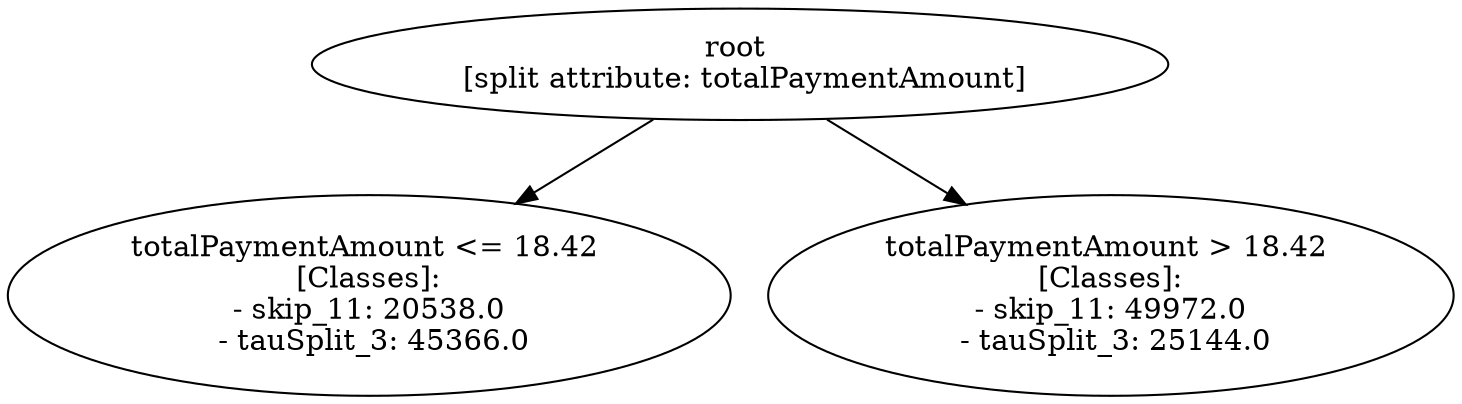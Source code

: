// Road_Traffic_Fine_Management_Process-p_15-6
digraph "Road_Traffic_Fine_Management_Process-p_15-6" {
	"fcef9760-9c27-4ef0-b5fc-87ab5847084e" [label="root 
 [split attribute: totalPaymentAmount]"]
	"006e026b-6593-4570-9241-054b53a8e74d" [label="totalPaymentAmount <= 18.42 
 [Classes]: 
 - skip_11: 20538.0 
 - tauSplit_3: 45366.0"]
	"fcef9760-9c27-4ef0-b5fc-87ab5847084e" -> "006e026b-6593-4570-9241-054b53a8e74d"
	"d752fcef-d9ad-44af-ad41-d62b6e95770b" [label="totalPaymentAmount > 18.42 
 [Classes]: 
 - skip_11: 49972.0 
 - tauSplit_3: 25144.0"]
	"fcef9760-9c27-4ef0-b5fc-87ab5847084e" -> "d752fcef-d9ad-44af-ad41-d62b6e95770b"
}
